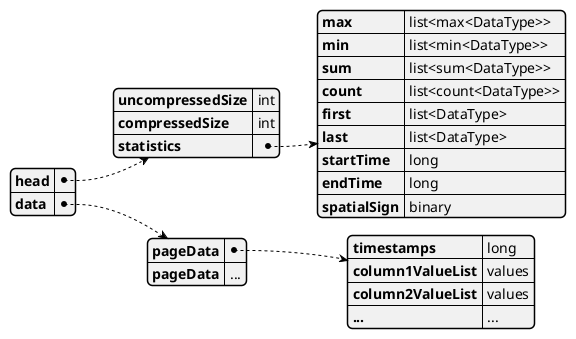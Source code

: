 @startjson
{
	"head": {
		"uncompressedSize": "int",
		"compressedSize": "int",
		"statistics": {
			"max": "list<max<DataType>>",
			"min": "list<min<DataType>>",
			"sum": "list<sum<DataType>>",
			"count": "list<count<DataType>>",
			"first": "list<DataType>",
			"last": "list<DataType>",
			"startTime": "long",
			"endTime": "long",
			"spatialSign": "binary"
		}
	},
	"data": {
	"pageData":{
		    "timestamps":"long",
    		"column1ValueList": "values",
    		"column2ValueList": "values",
    		"...": "..."
	},
	"pageData":"..."
	}
}
@endjson
